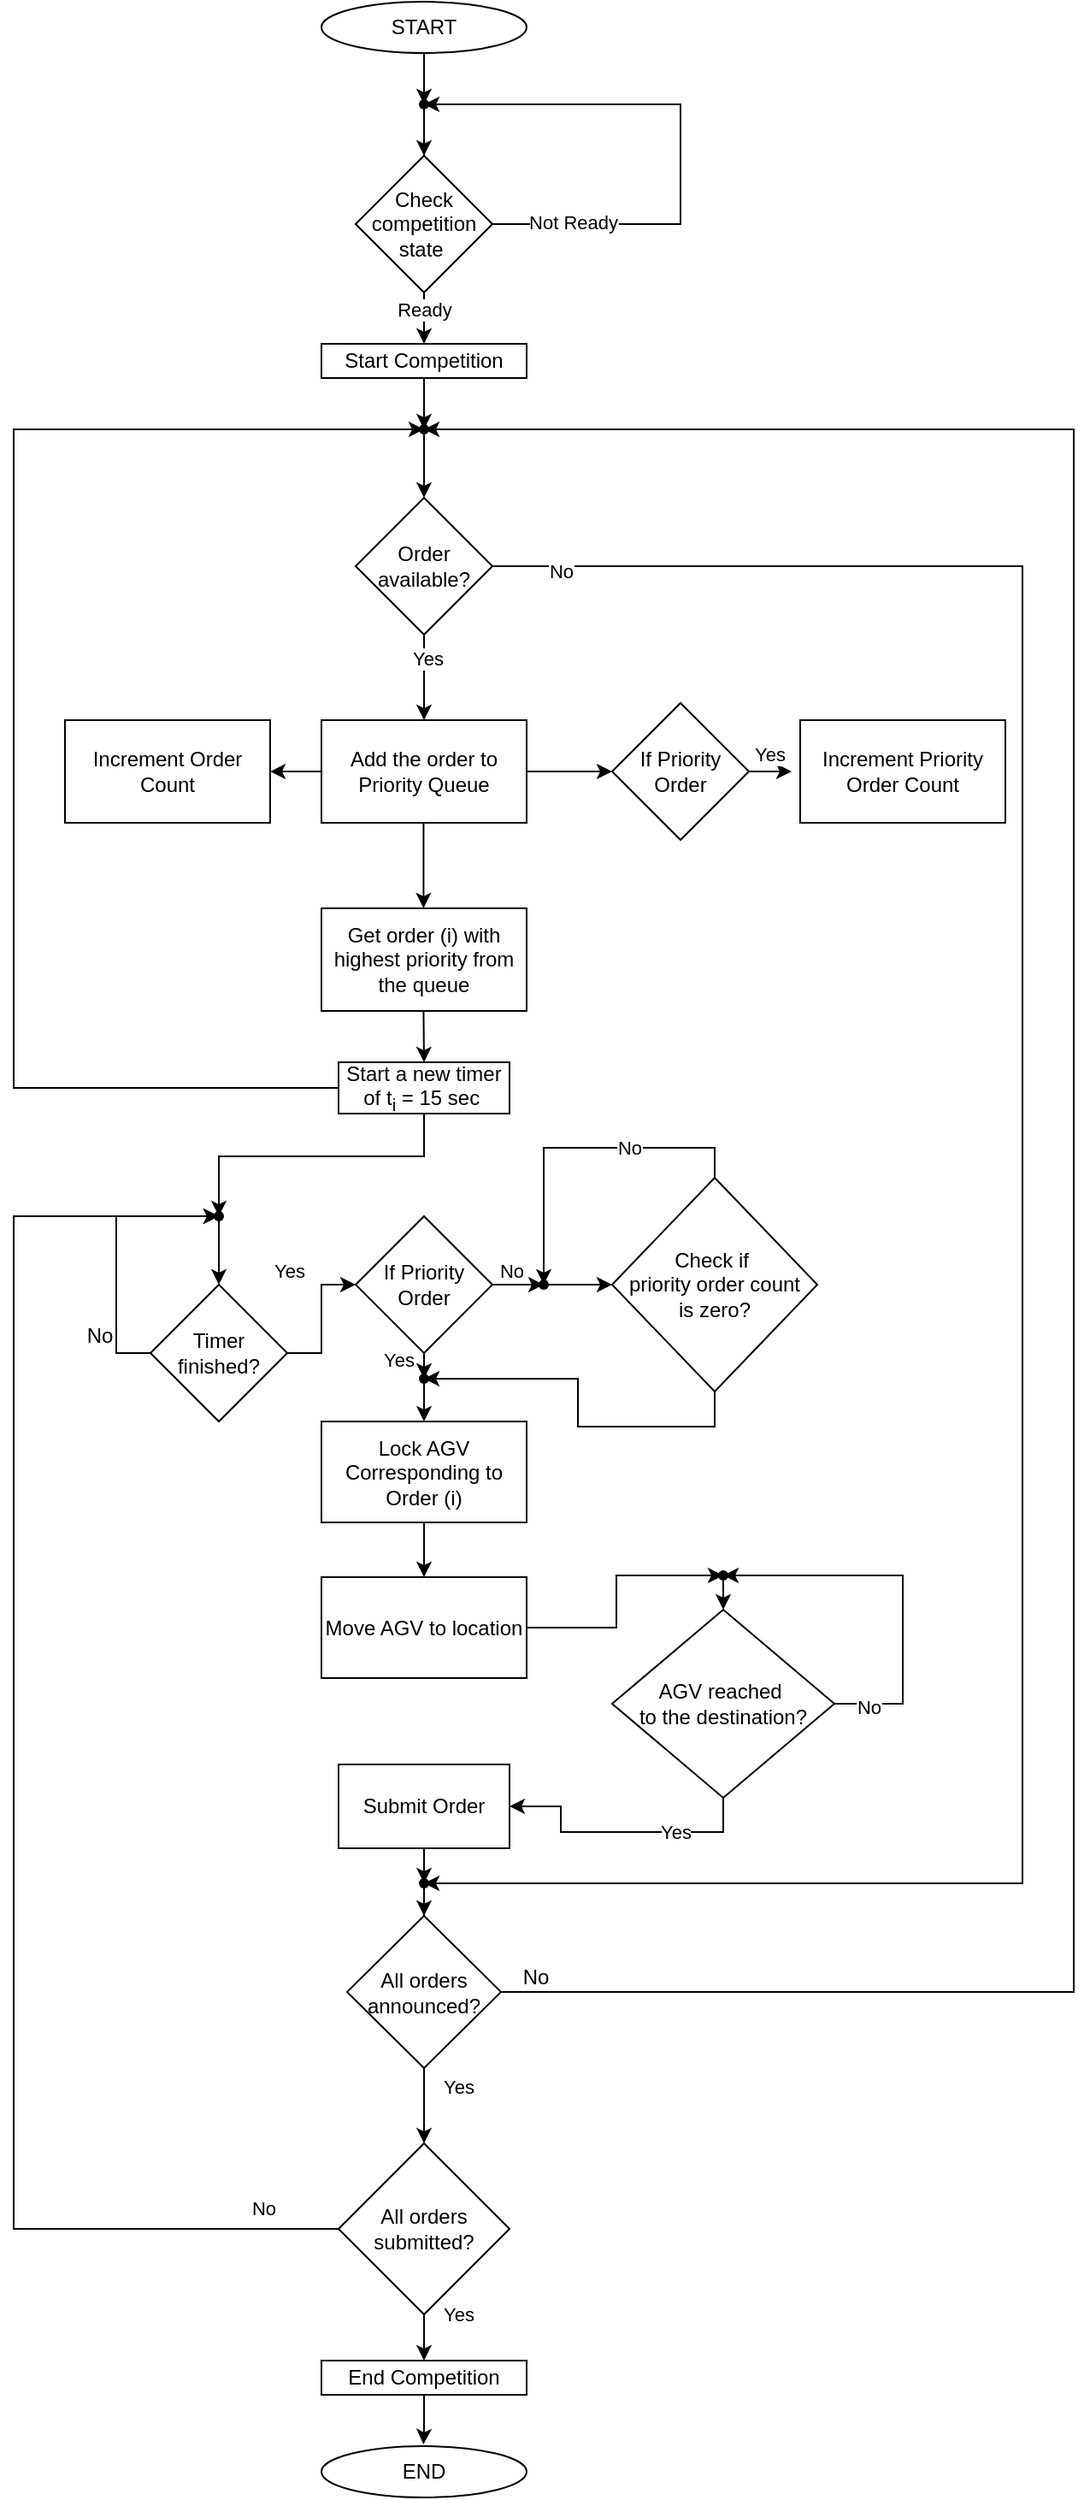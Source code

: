 <mxfile version="24.1.0" type="device">
  <diagram id="C5RBs43oDa-KdzZeNtuy" name="Page-1">
    <mxGraphModel dx="1602" dy="786" grid="1" gridSize="10" guides="1" tooltips="1" connect="1" arrows="1" fold="1" page="1" pageScale="1" pageWidth="827" pageHeight="2000" math="0" shadow="0">
      <root>
        <mxCell id="WIyWlLk6GJQsqaUBKTNV-0" />
        <mxCell id="WIyWlLk6GJQsqaUBKTNV-1" parent="WIyWlLk6GJQsqaUBKTNV-0" />
        <mxCell id="g5s72zr_gxkXsgoLLA6T-4" value="" style="edgeStyle=orthogonalEdgeStyle;rounded=0;orthogonalLoop=1;jettySize=auto;html=1;" parent="WIyWlLk6GJQsqaUBKTNV-1" source="g5s72zr_gxkXsgoLLA6T-5" target="g5s72zr_gxkXsgoLLA6T-3" edge="1">
          <mxGeometry relative="1" as="geometry" />
        </mxCell>
        <mxCell id="g5s72zr_gxkXsgoLLA6T-11" value="" style="edgeStyle=orthogonalEdgeStyle;rounded=0;orthogonalLoop=1;jettySize=auto;html=1;" parent="WIyWlLk6GJQsqaUBKTNV-1" source="g5s72zr_gxkXsgoLLA6T-3" target="g5s72zr_gxkXsgoLLA6T-10" edge="1">
          <mxGeometry relative="1" as="geometry" />
        </mxCell>
        <mxCell id="88C5_j3laoeYSZ4JRpOy-34" value="Ready" style="edgeLabel;html=1;align=center;verticalAlign=middle;resizable=0;points=[];" vertex="1" connectable="0" parent="g5s72zr_gxkXsgoLLA6T-11">
          <mxGeometry x="0.2" relative="1" as="geometry">
            <mxPoint as="offset" />
          </mxGeometry>
        </mxCell>
        <mxCell id="g5s72zr_gxkXsgoLLA6T-3" value="Check competition state&amp;nbsp;" style="rhombus;whiteSpace=wrap;html=1;" parent="WIyWlLk6GJQsqaUBKTNV-1" vertex="1">
          <mxGeometry x="340" y="110" width="80" height="80" as="geometry" />
        </mxCell>
        <mxCell id="g5s72zr_gxkXsgoLLA6T-8" value="" style="edgeStyle=orthogonalEdgeStyle;rounded=0;orthogonalLoop=1;jettySize=auto;html=1;" parent="WIyWlLk6GJQsqaUBKTNV-1" edge="1">
          <mxGeometry relative="1" as="geometry">
            <mxPoint x="380" y="50" as="sourcePoint" />
            <mxPoint x="380" y="80" as="targetPoint" />
          </mxGeometry>
        </mxCell>
        <mxCell id="g5s72zr_gxkXsgoLLA6T-5" value="" style="shape=waypoint;sketch=0;size=6;pointerEvents=1;points=[];fillColor=default;resizable=0;rotatable=0;perimeter=centerPerimeter;snapToPoint=1;" parent="WIyWlLk6GJQsqaUBKTNV-1" vertex="1">
          <mxGeometry x="370" y="70" width="20" height="20" as="geometry" />
        </mxCell>
        <mxCell id="g5s72zr_gxkXsgoLLA6T-32" value="" style="edgeStyle=orthogonalEdgeStyle;rounded=0;orthogonalLoop=1;jettySize=auto;html=1;" parent="WIyWlLk6GJQsqaUBKTNV-1" source="g5s72zr_gxkXsgoLLA6T-34" target="g5s72zr_gxkXsgoLLA6T-12" edge="1">
          <mxGeometry relative="1" as="geometry" />
        </mxCell>
        <mxCell id="g5s72zr_gxkXsgoLLA6T-10" value="&lt;div&gt;Start Competition&lt;/div&gt;" style="rounded=0;whiteSpace=wrap;html=1;" parent="WIyWlLk6GJQsqaUBKTNV-1" vertex="1">
          <mxGeometry x="320" y="220" width="120" height="20" as="geometry" />
        </mxCell>
        <mxCell id="g5s72zr_gxkXsgoLLA6T-24" style="edgeStyle=orthogonalEdgeStyle;rounded=0;orthogonalLoop=1;jettySize=auto;html=1;exitX=0.5;exitY=1;exitDx=0;exitDy=0;entryX=0.5;entryY=0;entryDx=0;entryDy=0;" parent="WIyWlLk6GJQsqaUBKTNV-1" source="g5s72zr_gxkXsgoLLA6T-12" target="g5s72zr_gxkXsgoLLA6T-13" edge="1">
          <mxGeometry relative="1" as="geometry" />
        </mxCell>
        <mxCell id="88C5_j3laoeYSZ4JRpOy-44" value="Yes" style="edgeLabel;html=1;align=center;verticalAlign=middle;resizable=0;points=[];" vertex="1" connectable="0" parent="g5s72zr_gxkXsgoLLA6T-24">
          <mxGeometry x="-0.433" y="2" relative="1" as="geometry">
            <mxPoint as="offset" />
          </mxGeometry>
        </mxCell>
        <mxCell id="88C5_j3laoeYSZ4JRpOy-42" style="edgeStyle=orthogonalEdgeStyle;rounded=0;orthogonalLoop=1;jettySize=auto;html=1;exitX=1;exitY=0.5;exitDx=0;exitDy=0;" edge="1" parent="WIyWlLk6GJQsqaUBKTNV-1" source="g5s72zr_gxkXsgoLLA6T-12" target="88C5_j3laoeYSZ4JRpOy-38">
          <mxGeometry relative="1" as="geometry">
            <Array as="points">
              <mxPoint x="730" y="350" />
              <mxPoint x="730" y="1120" />
            </Array>
          </mxGeometry>
        </mxCell>
        <mxCell id="88C5_j3laoeYSZ4JRpOy-43" value="No" style="edgeLabel;html=1;align=center;verticalAlign=middle;resizable=0;points=[];" vertex="1" connectable="0" parent="88C5_j3laoeYSZ4JRpOy-42">
          <mxGeometry x="-0.945" y="-3" relative="1" as="geometry">
            <mxPoint as="offset" />
          </mxGeometry>
        </mxCell>
        <mxCell id="g5s72zr_gxkXsgoLLA6T-12" value="Order available?" style="rhombus;whiteSpace=wrap;html=1;" parent="WIyWlLk6GJQsqaUBKTNV-1" vertex="1">
          <mxGeometry x="340" y="310" width="80" height="80" as="geometry" />
        </mxCell>
        <mxCell id="g5s72zr_gxkXsgoLLA6T-95" value="" style="edgeStyle=orthogonalEdgeStyle;rounded=0;orthogonalLoop=1;jettySize=auto;html=1;" parent="WIyWlLk6GJQsqaUBKTNV-1" source="g5s72zr_gxkXsgoLLA6T-13" edge="1">
          <mxGeometry relative="1" as="geometry">
            <mxPoint x="290.0" y="470.023" as="targetPoint" />
          </mxGeometry>
        </mxCell>
        <mxCell id="g5s72zr_gxkXsgoLLA6T-97" value="" style="edgeStyle=orthogonalEdgeStyle;rounded=0;orthogonalLoop=1;jettySize=auto;html=1;" parent="WIyWlLk6GJQsqaUBKTNV-1" source="g5s72zr_gxkXsgoLLA6T-13" target="g5s72zr_gxkXsgoLLA6T-96" edge="1">
          <mxGeometry relative="1" as="geometry" />
        </mxCell>
        <mxCell id="g5s72zr_gxkXsgoLLA6T-13" value="Add the order to Priority Queue" style="rounded=0;whiteSpace=wrap;html=1;" parent="WIyWlLk6GJQsqaUBKTNV-1" vertex="1">
          <mxGeometry x="320" y="440" width="120" height="60" as="geometry" />
        </mxCell>
        <mxCell id="g5s72zr_gxkXsgoLLA6T-19" style="edgeStyle=orthogonalEdgeStyle;rounded=0;orthogonalLoop=1;jettySize=auto;html=1;exitX=0;exitY=0.5;exitDx=0;exitDy=0;entryX=0.2;entryY=0.5;entryDx=0;entryDy=0;entryPerimeter=0;" parent="WIyWlLk6GJQsqaUBKTNV-1" source="Zl7eXh3_cpGbGObrGspr-13" target="g5s72zr_gxkXsgoLLA6T-34" edge="1">
          <mxGeometry relative="1" as="geometry">
            <Array as="points">
              <mxPoint x="140" y="655" />
              <mxPoint x="140" y="270" />
            </Array>
            <mxPoint x="270" y="640" as="sourcePoint" />
            <mxPoint x="320" y="255" as="targetPoint" />
          </mxGeometry>
        </mxCell>
        <mxCell id="g5s72zr_gxkXsgoLLA6T-33" value="" style="edgeStyle=orthogonalEdgeStyle;rounded=0;orthogonalLoop=1;jettySize=auto;html=1;" parent="WIyWlLk6GJQsqaUBKTNV-1" source="g5s72zr_gxkXsgoLLA6T-10" target="g5s72zr_gxkXsgoLLA6T-34" edge="1">
          <mxGeometry relative="1" as="geometry">
            <mxPoint x="380" y="320" as="sourcePoint" />
            <mxPoint x="380" y="370" as="targetPoint" />
          </mxGeometry>
        </mxCell>
        <mxCell id="g5s72zr_gxkXsgoLLA6T-34" value="" style="shape=waypoint;sketch=0;fillStyle=solid;size=6;pointerEvents=1;points=[];fillColor=none;resizable=0;rotatable=0;perimeter=centerPerimeter;snapToPoint=1;" parent="WIyWlLk6GJQsqaUBKTNV-1" vertex="1">
          <mxGeometry x="370" y="260" width="20" height="20" as="geometry" />
        </mxCell>
        <mxCell id="g5s72zr_gxkXsgoLLA6T-38" value="Get order (i) with highest priority from the queue" style="rounded=0;whiteSpace=wrap;html=1;" parent="WIyWlLk6GJQsqaUBKTNV-1" vertex="1">
          <mxGeometry x="320" y="550" width="120" height="60" as="geometry" />
        </mxCell>
        <mxCell id="g5s72zr_gxkXsgoLLA6T-42" style="edgeStyle=orthogonalEdgeStyle;rounded=0;orthogonalLoop=1;jettySize=auto;html=1;exitX=0.5;exitY=1;exitDx=0;exitDy=0;entryX=0.5;entryY=0;entryDx=0;entryDy=0;" parent="WIyWlLk6GJQsqaUBKTNV-1" source="g5s72zr_gxkXsgoLLA6T-39" target="g5s72zr_gxkXsgoLLA6T-41" edge="1">
          <mxGeometry relative="1" as="geometry" />
        </mxCell>
        <mxCell id="g5s72zr_gxkXsgoLLA6T-39" value="Lock AGV Corresponding to Order (i)" style="rounded=0;whiteSpace=wrap;html=1;" parent="WIyWlLk6GJQsqaUBKTNV-1" vertex="1">
          <mxGeometry x="320" y="850" width="120" height="59" as="geometry" />
        </mxCell>
        <mxCell id="88C5_j3laoeYSZ4JRpOy-51" style="edgeStyle=orthogonalEdgeStyle;rounded=0;orthogonalLoop=1;jettySize=auto;html=1;exitDx=0;exitDy=0;entryX=0.5;entryY=0;entryDx=0;entryDy=0;" edge="1" parent="WIyWlLk6GJQsqaUBKTNV-1" source="88C5_j3laoeYSZ4JRpOy-54" target="88C5_j3laoeYSZ4JRpOy-50">
          <mxGeometry relative="1" as="geometry" />
        </mxCell>
        <mxCell id="g5s72zr_gxkXsgoLLA6T-41" value="Move AGV to location" style="rounded=0;whiteSpace=wrap;html=1;" parent="WIyWlLk6GJQsqaUBKTNV-1" vertex="1">
          <mxGeometry x="320" y="941" width="120" height="59" as="geometry" />
        </mxCell>
        <mxCell id="g5s72zr_gxkXsgoLLA6T-67" value="" style="edgeStyle=orthogonalEdgeStyle;rounded=0;orthogonalLoop=1;jettySize=auto;html=1;" parent="WIyWlLk6GJQsqaUBKTNV-1" source="88C5_j3laoeYSZ4JRpOy-38" target="g5s72zr_gxkXsgoLLA6T-66" edge="1">
          <mxGeometry relative="1" as="geometry" />
        </mxCell>
        <mxCell id="88C5_j3laoeYSZ4JRpOy-46" style="edgeStyle=orthogonalEdgeStyle;rounded=0;orthogonalLoop=1;jettySize=auto;html=1;" edge="1" parent="WIyWlLk6GJQsqaUBKTNV-1" source="g5s72zr_gxkXsgoLLA6T-45" target="88C5_j3laoeYSZ4JRpOy-38">
          <mxGeometry relative="1" as="geometry" />
        </mxCell>
        <mxCell id="g5s72zr_gxkXsgoLLA6T-45" value="Submit Order" style="rounded=0;whiteSpace=wrap;html=1;" parent="WIyWlLk6GJQsqaUBKTNV-1" vertex="1">
          <mxGeometry x="330" y="1050.5" width="100" height="49" as="geometry" />
        </mxCell>
        <mxCell id="g5s72zr_gxkXsgoLLA6T-70" value="" style="edgeStyle=orthogonalEdgeStyle;rounded=0;orthogonalLoop=1;jettySize=auto;html=1;" parent="WIyWlLk6GJQsqaUBKTNV-1" source="g5s72zr_gxkXsgoLLA6T-66" target="g5s72zr_gxkXsgoLLA6T-68" edge="1">
          <mxGeometry relative="1" as="geometry" />
        </mxCell>
        <mxCell id="g5s72zr_gxkXsgoLLA6T-82" value="Yes" style="edgeLabel;html=1;align=center;verticalAlign=middle;resizable=0;points=[];" parent="g5s72zr_gxkXsgoLLA6T-70" vertex="1" connectable="0">
          <mxGeometry x="0.55" y="-1" relative="1" as="geometry">
            <mxPoint x="21" y="-23" as="offset" />
          </mxGeometry>
        </mxCell>
        <mxCell id="g5s72zr_gxkXsgoLLA6T-78" style="edgeStyle=orthogonalEdgeStyle;rounded=0;orthogonalLoop=1;jettySize=auto;html=1;exitDx=0;exitDy=0;" parent="WIyWlLk6GJQsqaUBKTNV-1" edge="1">
          <mxGeometry relative="1" as="geometry">
            <mxPoint x="460" y="340" as="targetPoint" />
            <Array as="points" />
            <mxPoint x="460" y="340" as="sourcePoint" />
          </mxGeometry>
        </mxCell>
        <mxCell id="88C5_j3laoeYSZ4JRpOy-1" style="edgeStyle=orthogonalEdgeStyle;rounded=0;orthogonalLoop=1;jettySize=auto;html=1;entryX=0.75;entryY=0.4;entryDx=0;entryDy=0;entryPerimeter=0;" edge="1" parent="WIyWlLk6GJQsqaUBKTNV-1" source="g5s72zr_gxkXsgoLLA6T-66" target="g5s72zr_gxkXsgoLLA6T-34">
          <mxGeometry relative="1" as="geometry">
            <Array as="points">
              <mxPoint x="760" y="1184" />
              <mxPoint x="760" y="270" />
            </Array>
          </mxGeometry>
        </mxCell>
        <mxCell id="g5s72zr_gxkXsgoLLA6T-66" value="All orders announced?" style="rhombus;whiteSpace=wrap;html=1;" parent="WIyWlLk6GJQsqaUBKTNV-1" vertex="1">
          <mxGeometry x="335" y="1139" width="90" height="89" as="geometry" />
        </mxCell>
        <mxCell id="g5s72zr_gxkXsgoLLA6T-86" value="" style="edgeStyle=orthogonalEdgeStyle;rounded=0;orthogonalLoop=1;jettySize=auto;html=1;" parent="WIyWlLk6GJQsqaUBKTNV-1" source="g5s72zr_gxkXsgoLLA6T-68" target="g5s72zr_gxkXsgoLLA6T-85" edge="1">
          <mxGeometry relative="1" as="geometry" />
        </mxCell>
        <mxCell id="g5s72zr_gxkXsgoLLA6T-89" value="Yes" style="edgeLabel;html=1;align=center;verticalAlign=middle;resizable=0;points=[];" parent="g5s72zr_gxkXsgoLLA6T-86" vertex="1" connectable="0">
          <mxGeometry x="0.22" y="-1" relative="1" as="geometry">
            <mxPoint x="19" y="-8" as="offset" />
          </mxGeometry>
        </mxCell>
        <mxCell id="g5s72zr_gxkXsgoLLA6T-68" value="All orders submitted?" style="rhombus;whiteSpace=wrap;html=1;" parent="WIyWlLk6GJQsqaUBKTNV-1" vertex="1">
          <mxGeometry x="330" y="1272" width="100" height="100" as="geometry" />
        </mxCell>
        <mxCell id="g5s72zr_gxkXsgoLLA6T-88" value="" style="edgeStyle=orthogonalEdgeStyle;rounded=0;orthogonalLoop=1;jettySize=auto;html=1;entryX=0.497;entryY=-0.035;entryDx=0;entryDy=0;entryPerimeter=0;" parent="WIyWlLk6GJQsqaUBKTNV-1" source="g5s72zr_gxkXsgoLLA6T-85" target="bMo95Uc9d41kR2-WgLfb-0" edge="1">
          <mxGeometry relative="1" as="geometry">
            <mxPoint x="380" y="1439" as="targetPoint" />
            <Array as="points" />
          </mxGeometry>
        </mxCell>
        <mxCell id="g5s72zr_gxkXsgoLLA6T-85" value="&lt;div&gt;End Competition&lt;/div&gt;" style="rounded=0;whiteSpace=wrap;html=1;" parent="WIyWlLk6GJQsqaUBKTNV-1" vertex="1">
          <mxGeometry x="320" y="1399" width="120" height="20" as="geometry" />
        </mxCell>
        <mxCell id="g5s72zr_gxkXsgoLLA6T-99" value="" style="edgeStyle=orthogonalEdgeStyle;rounded=0;orthogonalLoop=1;jettySize=auto;html=1;" parent="WIyWlLk6GJQsqaUBKTNV-1" source="g5s72zr_gxkXsgoLLA6T-96" edge="1">
          <mxGeometry relative="1" as="geometry">
            <mxPoint x="595" y="470.023" as="targetPoint" />
          </mxGeometry>
        </mxCell>
        <mxCell id="g5s72zr_gxkXsgoLLA6T-100" value="Yes" style="edgeLabel;html=1;align=center;verticalAlign=middle;resizable=0;points=[];" parent="g5s72zr_gxkXsgoLLA6T-99" vertex="1" connectable="0">
          <mxGeometry x="0.55" y="2" relative="1" as="geometry">
            <mxPoint x="-10" y="-10" as="offset" />
          </mxGeometry>
        </mxCell>
        <mxCell id="g5s72zr_gxkXsgoLLA6T-96" value="If Priority Order" style="rhombus;whiteSpace=wrap;html=1;" parent="WIyWlLk6GJQsqaUBKTNV-1" vertex="1">
          <mxGeometry x="490" y="430" width="80" height="80" as="geometry" />
        </mxCell>
        <mxCell id="Zl7eXh3_cpGbGObrGspr-0" value="START" style="ellipse;whiteSpace=wrap;html=1;" parent="WIyWlLk6GJQsqaUBKTNV-1" vertex="1">
          <mxGeometry x="320" y="20" width="120" height="30" as="geometry" />
        </mxCell>
        <mxCell id="Zl7eXh3_cpGbGObrGspr-9" style="edgeStyle=orthogonalEdgeStyle;rounded=0;orthogonalLoop=1;jettySize=auto;html=1;exitX=0.5;exitY=1;exitDx=0;exitDy=0;entryX=0.5;entryY=0;entryDx=0;entryDy=0;" parent="WIyWlLk6GJQsqaUBKTNV-1" edge="1">
          <mxGeometry relative="1" as="geometry">
            <mxPoint x="379.71" y="500" as="sourcePoint" />
            <mxPoint x="379.71" y="550" as="targetPoint" />
          </mxGeometry>
        </mxCell>
        <mxCell id="Zl7eXh3_cpGbGObrGspr-11" style="edgeStyle=orthogonalEdgeStyle;rounded=0;orthogonalLoop=1;jettySize=auto;html=1;exitX=0.5;exitY=1;exitDx=0;exitDy=0;" parent="WIyWlLk6GJQsqaUBKTNV-1" edge="1">
          <mxGeometry relative="1" as="geometry">
            <mxPoint x="379.71" y="610" as="sourcePoint" />
            <mxPoint x="380" y="640" as="targetPoint" />
          </mxGeometry>
        </mxCell>
        <mxCell id="Zl7eXh3_cpGbGObrGspr-13" value="Start a new timer of t&lt;sub&gt;i&lt;/sub&gt; = 15 sec&lt;sub&gt;&amp;nbsp;&lt;/sub&gt;" style="rounded=0;whiteSpace=wrap;html=1;" parent="WIyWlLk6GJQsqaUBKTNV-1" vertex="1">
          <mxGeometry x="330" y="640" width="100" height="30" as="geometry" />
        </mxCell>
        <mxCell id="Zl7eXh3_cpGbGObrGspr-16" style="edgeStyle=orthogonalEdgeStyle;rounded=0;orthogonalLoop=1;jettySize=auto;html=1;entryX=0;entryY=0.5;entryDx=0;entryDy=0;" parent="WIyWlLk6GJQsqaUBKTNV-1" source="88C5_j3laoeYSZ4JRpOy-16" target="88C5_j3laoeYSZ4JRpOy-3" edge="1">
          <mxGeometry relative="1" as="geometry">
            <mxPoint x="490" y="730" as="targetPoint" />
          </mxGeometry>
        </mxCell>
        <mxCell id="88C5_j3laoeYSZ4JRpOy-5" style="edgeStyle=orthogonalEdgeStyle;rounded=0;orthogonalLoop=1;jettySize=auto;html=1;exitDx=0;exitDy=0;entryX=0.5;entryY=0;entryDx=0;entryDy=0;" edge="1" parent="WIyWlLk6GJQsqaUBKTNV-1" source="88C5_j3laoeYSZ4JRpOy-10" target="88C5_j3laoeYSZ4JRpOy-4">
          <mxGeometry relative="1" as="geometry" />
        </mxCell>
        <mxCell id="88C5_j3laoeYSZ4JRpOy-12" style="edgeStyle=orthogonalEdgeStyle;rounded=0;orthogonalLoop=1;jettySize=auto;html=1;entryX=0.5;entryY=0;entryDx=0;entryDy=0;" edge="1" parent="WIyWlLk6GJQsqaUBKTNV-1" source="88C5_j3laoeYSZ4JRpOy-29" target="g5s72zr_gxkXsgoLLA6T-39">
          <mxGeometry relative="1" as="geometry">
            <mxPoint x="380" y="825" as="sourcePoint" />
          </mxGeometry>
        </mxCell>
        <mxCell id="88C5_j3laoeYSZ4JRpOy-31" style="edgeStyle=orthogonalEdgeStyle;rounded=0;orthogonalLoop=1;jettySize=auto;html=1;" edge="1" parent="WIyWlLk6GJQsqaUBKTNV-1" source="Zl7eXh3_cpGbGObrGspr-15" target="88C5_j3laoeYSZ4JRpOy-29">
          <mxGeometry relative="1" as="geometry" />
        </mxCell>
        <mxCell id="Zl7eXh3_cpGbGObrGspr-15" value="If Priority Order" style="rhombus;whiteSpace=wrap;html=1;" parent="WIyWlLk6GJQsqaUBKTNV-1" vertex="1">
          <mxGeometry x="340" y="730" width="80" height="80" as="geometry" />
        </mxCell>
        <mxCell id="Zl7eXh3_cpGbGObrGspr-21" value="Yes" style="edgeLabel;html=1;align=center;verticalAlign=middle;resizable=0;points=[];" parent="WIyWlLk6GJQsqaUBKTNV-1" vertex="1" connectable="0">
          <mxGeometry x="340.003" y="810.001" as="geometry">
            <mxPoint x="25" y="4" as="offset" />
          </mxGeometry>
        </mxCell>
        <mxCell id="Zl7eXh3_cpGbGObrGspr-38" value="Increment Order Count" style="rounded=0;whiteSpace=wrap;html=1;" parent="WIyWlLk6GJQsqaUBKTNV-1" vertex="1">
          <mxGeometry x="170" y="440" width="120" height="60" as="geometry" />
        </mxCell>
        <mxCell id="Zl7eXh3_cpGbGObrGspr-40" value="Increment Priority Order Count" style="rounded=0;whiteSpace=wrap;html=1;" parent="WIyWlLk6GJQsqaUBKTNV-1" vertex="1">
          <mxGeometry x="600" y="440" width="120" height="60" as="geometry" />
        </mxCell>
        <mxCell id="bMo95Uc9d41kR2-WgLfb-0" value="END" style="ellipse;whiteSpace=wrap;html=1;" parent="WIyWlLk6GJQsqaUBKTNV-1" vertex="1">
          <mxGeometry x="320" y="1449" width="120" height="30" as="geometry" />
        </mxCell>
        <mxCell id="88C5_j3laoeYSZ4JRpOy-0" value="No" style="text;html=1;align=center;verticalAlign=middle;resizable=0;points=[];autosize=1;strokeColor=none;fillColor=none;" vertex="1" parent="WIyWlLk6GJQsqaUBKTNV-1">
          <mxGeometry x="425" y="1160" width="40" height="30" as="geometry" />
        </mxCell>
        <mxCell id="88C5_j3laoeYSZ4JRpOy-15" style="edgeStyle=orthogonalEdgeStyle;rounded=0;orthogonalLoop=1;jettySize=auto;html=1;exitX=0.5;exitY=0;exitDx=0;exitDy=0;" edge="1" parent="WIyWlLk6GJQsqaUBKTNV-1" source="88C5_j3laoeYSZ4JRpOy-3" target="88C5_j3laoeYSZ4JRpOy-16">
          <mxGeometry relative="1" as="geometry">
            <mxPoint x="710" y="690" as="targetPoint" />
            <Array as="points">
              <mxPoint x="550" y="690" />
              <mxPoint x="450" y="690" />
            </Array>
          </mxGeometry>
        </mxCell>
        <mxCell id="88C5_j3laoeYSZ4JRpOy-20" value="No" style="edgeLabel;html=1;align=center;verticalAlign=middle;resizable=0;points=[];" vertex="1" connectable="0" parent="88C5_j3laoeYSZ4JRpOy-15">
          <mxGeometry x="-0.314" relative="1" as="geometry">
            <mxPoint as="offset" />
          </mxGeometry>
        </mxCell>
        <mxCell id="88C5_j3laoeYSZ4JRpOy-3" value="Check if&amp;nbsp;&lt;div&gt;priority order count&lt;div&gt;is zero?&lt;/div&gt;&lt;/div&gt;" style="rhombus;whiteSpace=wrap;html=1;" vertex="1" parent="WIyWlLk6GJQsqaUBKTNV-1">
          <mxGeometry x="490" y="707.5" width="120" height="125" as="geometry" />
        </mxCell>
        <mxCell id="88C5_j3laoeYSZ4JRpOy-8" style="edgeStyle=orthogonalEdgeStyle;rounded=0;orthogonalLoop=1;jettySize=auto;html=1;exitX=0;exitY=0.5;exitDx=0;exitDy=0;entryX=0.25;entryY=0.4;entryDx=0;entryDy=0;entryPerimeter=0;" edge="1" parent="WIyWlLk6GJQsqaUBKTNV-1" source="88C5_j3laoeYSZ4JRpOy-4" target="88C5_j3laoeYSZ4JRpOy-10">
          <mxGeometry relative="1" as="geometry">
            <mxPoint x="200" y="730" as="targetPoint" />
            <Array as="points">
              <mxPoint x="200" y="810" />
              <mxPoint x="200" y="730" />
            </Array>
          </mxGeometry>
        </mxCell>
        <mxCell id="88C5_j3laoeYSZ4JRpOy-14" style="edgeStyle=orthogonalEdgeStyle;rounded=0;orthogonalLoop=1;jettySize=auto;html=1;entryX=0;entryY=0.5;entryDx=0;entryDy=0;" edge="1" parent="WIyWlLk6GJQsqaUBKTNV-1" source="88C5_j3laoeYSZ4JRpOy-4" target="Zl7eXh3_cpGbGObrGspr-15">
          <mxGeometry relative="1" as="geometry" />
        </mxCell>
        <mxCell id="88C5_j3laoeYSZ4JRpOy-4" value="Timer finished?" style="rhombus;whiteSpace=wrap;html=1;" vertex="1" parent="WIyWlLk6GJQsqaUBKTNV-1">
          <mxGeometry x="220" y="770" width="80" height="80" as="geometry" />
        </mxCell>
        <mxCell id="88C5_j3laoeYSZ4JRpOy-7" value="Yes" style="edgeLabel;html=1;align=center;verticalAlign=middle;resizable=0;points=[];" vertex="1" connectable="0" parent="WIyWlLk6GJQsqaUBKTNV-1">
          <mxGeometry x="320.003" y="655.001" as="geometry">
            <mxPoint x="-19" y="107" as="offset" />
          </mxGeometry>
        </mxCell>
        <mxCell id="88C5_j3laoeYSZ4JRpOy-10" value="" style="shape=waypoint;sketch=0;fillStyle=solid;size=6;pointerEvents=1;points=[];fillColor=none;resizable=0;rotatable=0;perimeter=centerPerimeter;snapToPoint=1;" vertex="1" parent="WIyWlLk6GJQsqaUBKTNV-1">
          <mxGeometry x="250" y="720" width="20" height="20" as="geometry" />
        </mxCell>
        <mxCell id="88C5_j3laoeYSZ4JRpOy-11" value="No" style="text;html=1;align=center;verticalAlign=middle;resizable=0;points=[];autosize=1;strokeColor=none;fillColor=none;" vertex="1" parent="WIyWlLk6GJQsqaUBKTNV-1">
          <mxGeometry x="170" y="785" width="40" height="30" as="geometry" />
        </mxCell>
        <mxCell id="88C5_j3laoeYSZ4JRpOy-13" style="edgeStyle=orthogonalEdgeStyle;rounded=0;orthogonalLoop=1;jettySize=auto;html=1;exitX=0.5;exitY=1;exitDx=0;exitDy=0;entryX=0.2;entryY=0.7;entryDx=0;entryDy=0;entryPerimeter=0;" edge="1" parent="WIyWlLk6GJQsqaUBKTNV-1" source="Zl7eXh3_cpGbGObrGspr-13" target="88C5_j3laoeYSZ4JRpOy-10">
          <mxGeometry relative="1" as="geometry" />
        </mxCell>
        <mxCell id="88C5_j3laoeYSZ4JRpOy-17" value="" style="edgeStyle=orthogonalEdgeStyle;rounded=0;orthogonalLoop=1;jettySize=auto;html=1;entryDx=0;entryDy=0;" edge="1" parent="WIyWlLk6GJQsqaUBKTNV-1" source="Zl7eXh3_cpGbGObrGspr-15" target="88C5_j3laoeYSZ4JRpOy-16">
          <mxGeometry relative="1" as="geometry">
            <mxPoint x="490" y="770" as="targetPoint" />
            <mxPoint x="420" y="770" as="sourcePoint" />
          </mxGeometry>
        </mxCell>
        <mxCell id="88C5_j3laoeYSZ4JRpOy-16" value="" style="shape=waypoint;sketch=0;fillStyle=solid;size=6;pointerEvents=1;points=[];fillColor=none;resizable=0;rotatable=0;perimeter=centerPerimeter;snapToPoint=1;" vertex="1" parent="WIyWlLk6GJQsqaUBKTNV-1">
          <mxGeometry x="440" y="760" width="20" height="20" as="geometry" />
        </mxCell>
        <mxCell id="88C5_j3laoeYSZ4JRpOy-26" style="edgeStyle=orthogonalEdgeStyle;rounded=0;orthogonalLoop=1;jettySize=auto;html=1;exitX=0.5;exitY=1;exitDx=0;exitDy=0;entryX=0.75;entryY=0.833;entryDx=0;entryDy=0;entryPerimeter=0;" edge="1" parent="WIyWlLk6GJQsqaUBKTNV-1" source="88C5_j3laoeYSZ4JRpOy-3">
          <mxGeometry relative="1" as="geometry">
            <mxPoint x="380" y="825" as="targetPoint" />
            <Array as="points">
              <mxPoint x="550" y="853" />
              <mxPoint x="470" y="853" />
              <mxPoint x="470" y="825" />
            </Array>
          </mxGeometry>
        </mxCell>
        <mxCell id="88C5_j3laoeYSZ4JRpOy-30" value="" style="edgeStyle=orthogonalEdgeStyle;rounded=0;orthogonalLoop=1;jettySize=auto;html=1;entryDx=0;entryDy=0;" edge="1" parent="WIyWlLk6GJQsqaUBKTNV-1" target="88C5_j3laoeYSZ4JRpOy-29">
          <mxGeometry relative="1" as="geometry">
            <mxPoint x="380" y="825" as="sourcePoint" />
            <mxPoint x="380" y="850" as="targetPoint" />
          </mxGeometry>
        </mxCell>
        <mxCell id="88C5_j3laoeYSZ4JRpOy-29" value="" style="shape=waypoint;sketch=0;fillStyle=solid;size=6;pointerEvents=1;points=[];fillColor=none;resizable=0;rotatable=0;perimeter=centerPerimeter;snapToPoint=1;" vertex="1" parent="WIyWlLk6GJQsqaUBKTNV-1">
          <mxGeometry x="370" y="815" width="20" height="20" as="geometry" />
        </mxCell>
        <mxCell id="88C5_j3laoeYSZ4JRpOy-35" style="edgeStyle=orthogonalEdgeStyle;rounded=0;orthogonalLoop=1;jettySize=auto;html=1;entryX=0.167;entryY=0.5;entryDx=0;entryDy=0;entryPerimeter=0;" edge="1" parent="WIyWlLk6GJQsqaUBKTNV-1" source="g5s72zr_gxkXsgoLLA6T-3" target="g5s72zr_gxkXsgoLLA6T-5">
          <mxGeometry relative="1" as="geometry">
            <Array as="points">
              <mxPoint x="530" y="150" />
              <mxPoint x="530" y="80" />
            </Array>
          </mxGeometry>
        </mxCell>
        <mxCell id="88C5_j3laoeYSZ4JRpOy-36" value="Not Ready" style="edgeLabel;html=1;align=center;verticalAlign=middle;resizable=0;points=[];" vertex="1" connectable="0" parent="88C5_j3laoeYSZ4JRpOy-35">
          <mxGeometry x="-0.716" y="1" relative="1" as="geometry">
            <mxPoint as="offset" />
          </mxGeometry>
        </mxCell>
        <mxCell id="88C5_j3laoeYSZ4JRpOy-38" value="" style="shape=waypoint;sketch=0;fillStyle=solid;size=6;pointerEvents=1;points=[];fillColor=none;resizable=0;rotatable=0;perimeter=centerPerimeter;snapToPoint=1;" vertex="1" parent="WIyWlLk6GJQsqaUBKTNV-1">
          <mxGeometry x="370" y="1110" width="20" height="20" as="geometry" />
        </mxCell>
        <mxCell id="88C5_j3laoeYSZ4JRpOy-47" value="No" style="edgeLabel;html=1;align=center;verticalAlign=middle;resizable=0;points=[];" vertex="1" connectable="0" parent="WIyWlLk6GJQsqaUBKTNV-1">
          <mxGeometry x="450.003" y="655.001" as="geometry">
            <mxPoint x="-19" y="107" as="offset" />
          </mxGeometry>
        </mxCell>
        <mxCell id="88C5_j3laoeYSZ4JRpOy-48" style="edgeStyle=orthogonalEdgeStyle;rounded=0;orthogonalLoop=1;jettySize=auto;html=1;entryX=0.083;entryY=0.292;entryDx=0;entryDy=0;entryPerimeter=0;" edge="1" parent="WIyWlLk6GJQsqaUBKTNV-1" source="g5s72zr_gxkXsgoLLA6T-68" target="88C5_j3laoeYSZ4JRpOy-10">
          <mxGeometry relative="1" as="geometry">
            <Array as="points">
              <mxPoint x="140" y="1322" />
              <mxPoint x="140" y="730" />
            </Array>
          </mxGeometry>
        </mxCell>
        <mxCell id="88C5_j3laoeYSZ4JRpOy-49" value="No" style="edgeLabel;html=1;align=center;verticalAlign=middle;resizable=0;points=[];" vertex="1" connectable="0" parent="WIyWlLk6GJQsqaUBKTNV-1">
          <mxGeometry x="300" y="1309.997" as="geometry">
            <mxPoint x="-14" as="offset" />
          </mxGeometry>
        </mxCell>
        <mxCell id="88C5_j3laoeYSZ4JRpOy-52" style="edgeStyle=orthogonalEdgeStyle;rounded=0;orthogonalLoop=1;jettySize=auto;html=1;exitX=0.5;exitY=1;exitDx=0;exitDy=0;entryX=1;entryY=0.5;entryDx=0;entryDy=0;" edge="1" parent="WIyWlLk6GJQsqaUBKTNV-1" source="88C5_j3laoeYSZ4JRpOy-50" target="g5s72zr_gxkXsgoLLA6T-45">
          <mxGeometry relative="1" as="geometry" />
        </mxCell>
        <mxCell id="88C5_j3laoeYSZ4JRpOy-58" value="Yes" style="edgeLabel;html=1;align=center;verticalAlign=middle;resizable=0;points=[];" vertex="1" connectable="0" parent="88C5_j3laoeYSZ4JRpOy-52">
          <mxGeometry x="-0.391" relative="1" as="geometry">
            <mxPoint as="offset" />
          </mxGeometry>
        </mxCell>
        <mxCell id="88C5_j3laoeYSZ4JRpOy-56" style="edgeStyle=orthogonalEdgeStyle;rounded=0;orthogonalLoop=1;jettySize=auto;html=1;" edge="1" parent="WIyWlLk6GJQsqaUBKTNV-1" source="88C5_j3laoeYSZ4JRpOy-50" target="88C5_j3laoeYSZ4JRpOy-54">
          <mxGeometry relative="1" as="geometry">
            <Array as="points">
              <mxPoint x="660" y="1015" />
              <mxPoint x="660" y="940" />
            </Array>
          </mxGeometry>
        </mxCell>
        <mxCell id="88C5_j3laoeYSZ4JRpOy-59" value="No" style="edgeLabel;html=1;align=center;verticalAlign=middle;resizable=0;points=[];" vertex="1" connectable="0" parent="88C5_j3laoeYSZ4JRpOy-56">
          <mxGeometry x="-0.822" y="-2" relative="1" as="geometry">
            <mxPoint as="offset" />
          </mxGeometry>
        </mxCell>
        <mxCell id="88C5_j3laoeYSZ4JRpOy-50" value="AGV reached&amp;nbsp;&lt;div&gt;to the destination?&lt;/div&gt;" style="rhombus;whiteSpace=wrap;html=1;" vertex="1" parent="WIyWlLk6GJQsqaUBKTNV-1">
          <mxGeometry x="490" y="960" width="130" height="110" as="geometry" />
        </mxCell>
        <mxCell id="88C5_j3laoeYSZ4JRpOy-55" value="" style="edgeStyle=orthogonalEdgeStyle;rounded=0;orthogonalLoop=1;jettySize=auto;html=1;exitX=1;exitY=0.5;exitDx=0;exitDy=0;entryDx=0;entryDy=0;" edge="1" parent="WIyWlLk6GJQsqaUBKTNV-1" source="g5s72zr_gxkXsgoLLA6T-41" target="88C5_j3laoeYSZ4JRpOy-54">
          <mxGeometry relative="1" as="geometry">
            <mxPoint x="440" y="970" as="sourcePoint" />
            <mxPoint x="555" y="960" as="targetPoint" />
          </mxGeometry>
        </mxCell>
        <mxCell id="88C5_j3laoeYSZ4JRpOy-54" value="" style="shape=waypoint;sketch=0;fillStyle=solid;size=6;pointerEvents=1;points=[];fillColor=none;resizable=0;rotatable=0;perimeter=centerPerimeter;snapToPoint=1;" vertex="1" parent="WIyWlLk6GJQsqaUBKTNV-1">
          <mxGeometry x="545" y="930" width="20" height="20" as="geometry" />
        </mxCell>
      </root>
    </mxGraphModel>
  </diagram>
</mxfile>
